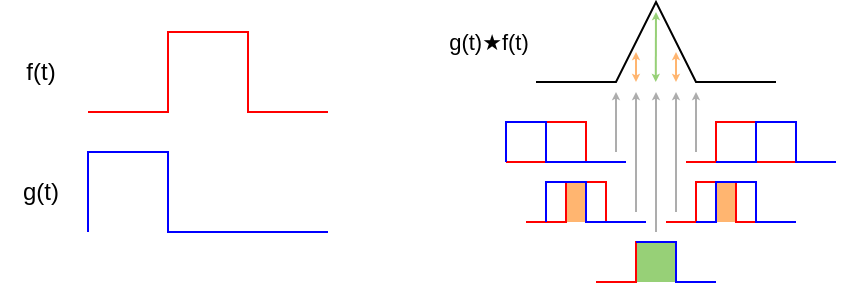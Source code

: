 <mxfile version="24.8.4">
  <diagram name="Page-1" id="Wo3F-4MoCm3Nn6g5_gXj">
    <mxGraphModel dx="1914" dy="1161" grid="1" gridSize="5" guides="1" tooltips="1" connect="1" arrows="1" fold="1" page="1" pageScale="1" pageWidth="850" pageHeight="1100" math="0" shadow="0">
      <root>
        <mxCell id="0" />
        <mxCell id="1" parent="0" />
        <mxCell id="LpPT17mSEVb4gZpZipFh-7" value="" style="endArrow=none;html=1;rounded=0;strokeColor=#FF0000;" parent="1" edge="1">
          <mxGeometry width="50" height="50" relative="1" as="geometry">
            <mxPoint x="220" y="480" as="sourcePoint" />
            <mxPoint x="340" y="480" as="targetPoint" />
            <Array as="points">
              <mxPoint x="260" y="480" />
              <mxPoint x="260" y="440" />
              <mxPoint x="300" y="440" />
              <mxPoint x="300" y="480" />
              <mxPoint x="340" y="480" />
            </Array>
          </mxGeometry>
        </mxCell>
        <mxCell id="LpPT17mSEVb4gZpZipFh-10" value="&lt;div&gt;f(t)&lt;/div&gt;" style="text;html=1;align=center;verticalAlign=middle;resizable=0;points=[];autosize=1;strokeColor=none;fillColor=none;" parent="1" vertex="1">
          <mxGeometry x="176" y="445" width="40" height="30" as="geometry" />
        </mxCell>
        <mxCell id="LpPT17mSEVb4gZpZipFh-11" value="&lt;div&gt;g(t)&lt;/div&gt;" style="text;html=1;align=center;verticalAlign=middle;resizable=0;points=[];autosize=1;strokeColor=none;fillColor=none;" parent="1" vertex="1">
          <mxGeometry x="176" y="505" width="40" height="30" as="geometry" />
        </mxCell>
        <mxCell id="LpPT17mSEVb4gZpZipFh-20" value="" style="endArrow=none;html=1;rounded=0;strokeColor=#0000FF;" parent="1" edge="1">
          <mxGeometry width="50" height="50" relative="1" as="geometry">
            <mxPoint x="220" y="540" as="sourcePoint" />
            <mxPoint x="340" y="540" as="targetPoint" />
            <Array as="points">
              <mxPoint x="220" y="500" />
              <mxPoint x="260" y="500" />
              <mxPoint x="260" y="540" />
              <mxPoint x="340" y="540" />
            </Array>
          </mxGeometry>
        </mxCell>
        <mxCell id="LpPT17mSEVb4gZpZipFh-23" value="" style="endArrow=none;html=1;rounded=0;" parent="1" edge="1">
          <mxGeometry width="50" height="50" relative="1" as="geometry">
            <mxPoint x="444" y="465" as="sourcePoint" />
            <mxPoint x="564" y="465" as="targetPoint" />
            <Array as="points">
              <mxPoint x="484" y="465" />
              <mxPoint x="504" y="425" />
              <mxPoint x="524" y="465" />
            </Array>
          </mxGeometry>
        </mxCell>
        <mxCell id="LpPT17mSEVb4gZpZipFh-24" value="" style="group" parent="1" vertex="1" connectable="0">
          <mxGeometry x="429" y="485" width="60" height="20" as="geometry" />
        </mxCell>
        <mxCell id="LpPT17mSEVb4gZpZipFh-21" value="" style="endArrow=none;html=1;rounded=0;strokeColor=#FF0000;" parent="LpPT17mSEVb4gZpZipFh-24" edge="1">
          <mxGeometry width="50" height="50" relative="1" as="geometry">
            <mxPoint y="20" as="sourcePoint" />
            <mxPoint x="60" y="20" as="targetPoint" />
            <Array as="points">
              <mxPoint x="20" y="20" />
              <mxPoint x="20" />
              <mxPoint x="40" />
              <mxPoint x="40" y="20" />
              <mxPoint x="60" y="20" />
            </Array>
          </mxGeometry>
        </mxCell>
        <mxCell id="LpPT17mSEVb4gZpZipFh-22" value="" style="endArrow=none;html=1;rounded=0;strokeColor=#0000FF;" parent="LpPT17mSEVb4gZpZipFh-24" edge="1">
          <mxGeometry width="50" height="50" relative="1" as="geometry">
            <mxPoint y="20" as="sourcePoint" />
            <mxPoint x="60" y="20" as="targetPoint" />
            <Array as="points">
              <mxPoint />
              <mxPoint x="20" />
              <mxPoint x="20" y="20" />
              <mxPoint x="60" y="20" />
            </Array>
          </mxGeometry>
        </mxCell>
        <mxCell id="LpPT17mSEVb4gZpZipFh-25" value="" style="endArrow=classic;startArrow=none;html=1;rounded=0;strokeWidth=1;startSize=1;endSize=1;startFill=0;strokeColor=#adadad;" parent="1" edge="1">
          <mxGeometry width="50" height="50" relative="1" as="geometry">
            <mxPoint x="484" y="500" as="sourcePoint" />
            <mxPoint x="484" y="470" as="targetPoint" />
          </mxGeometry>
        </mxCell>
        <mxCell id="LpPT17mSEVb4gZpZipFh-35" value="" style="group" parent="1" vertex="1" connectable="0">
          <mxGeometry x="439" y="515" width="60" height="20" as="geometry" />
        </mxCell>
        <mxCell id="LpPT17mSEVb4gZpZipFh-28" value="" style="rounded=0;whiteSpace=wrap;html=1;strokeColor=none;fillColor=#FFB570;connectable=0;" parent="LpPT17mSEVb4gZpZipFh-35" vertex="1">
          <mxGeometry x="20" width="10" height="20" as="geometry" />
        </mxCell>
        <mxCell id="LpPT17mSEVb4gZpZipFh-27" value="" style="endArrow=none;html=1;rounded=0;strokeColor=#FF0000;" parent="LpPT17mSEVb4gZpZipFh-35" edge="1">
          <mxGeometry width="50" height="50" relative="1" as="geometry">
            <mxPoint y="20" as="sourcePoint" />
            <mxPoint x="60" y="20" as="targetPoint" />
            <Array as="points">
              <mxPoint x="20" y="20" />
              <mxPoint x="20" />
              <mxPoint x="40" />
              <mxPoint x="40" y="20" />
              <mxPoint x="60" y="20" />
            </Array>
          </mxGeometry>
        </mxCell>
        <mxCell id="LpPT17mSEVb4gZpZipFh-34" value="" style="endArrow=none;html=1;rounded=0;strokeColor=#0000FF;" parent="LpPT17mSEVb4gZpZipFh-35" edge="1">
          <mxGeometry width="50" height="50" relative="1" as="geometry">
            <mxPoint x="10" y="20" as="sourcePoint" />
            <mxPoint x="60" y="20" as="targetPoint" />
            <Array as="points">
              <mxPoint x="10" y="20" />
              <mxPoint x="10" />
              <mxPoint x="30" />
              <mxPoint x="30" y="20" />
            </Array>
          </mxGeometry>
        </mxCell>
        <mxCell id="LpPT17mSEVb4gZpZipFh-36" value="" style="endArrow=classic;startArrow=none;html=1;rounded=0;strokeWidth=1;startSize=1;endSize=1;startFill=0;strokeColor=#adadad;" parent="1" edge="1">
          <mxGeometry width="50" height="50" relative="1" as="geometry">
            <mxPoint x="494" y="530" as="sourcePoint" />
            <mxPoint x="494" y="470" as="targetPoint" />
          </mxGeometry>
        </mxCell>
        <mxCell id="LpPT17mSEVb4gZpZipFh-38" value="" style="endArrow=classic;startArrow=classic;html=1;rounded=0;strokeWidth=1;startSize=1;endSize=1;startFill=1;strokeColor=#FFB570;" parent="1" edge="1">
          <mxGeometry width="50" height="50" relative="1" as="geometry">
            <mxPoint x="494" y="465" as="sourcePoint" />
            <mxPoint x="494" y="450" as="targetPoint" />
          </mxGeometry>
        </mxCell>
        <mxCell id="LpPT17mSEVb4gZpZipFh-44" value="" style="endArrow=classic;startArrow=none;html=1;rounded=0;strokeWidth=1;startSize=1;endSize=1;startFill=0;strokeColor=#adadad;" parent="1" edge="1">
          <mxGeometry width="50" height="50" relative="1" as="geometry">
            <mxPoint x="504" y="540" as="sourcePoint" />
            <mxPoint x="504" y="470" as="targetPoint" />
          </mxGeometry>
        </mxCell>
        <mxCell id="LpPT17mSEVb4gZpZipFh-45" value="" style="endArrow=classic;startArrow=classic;html=1;rounded=0;strokeWidth=1;startSize=1;endSize=1;startFill=1;strokeColor=#97D077;" parent="1" edge="1">
          <mxGeometry width="50" height="50" relative="1" as="geometry">
            <mxPoint x="503.88" y="465" as="sourcePoint" />
            <mxPoint x="504" y="430" as="targetPoint" />
          </mxGeometry>
        </mxCell>
        <mxCell id="LpPT17mSEVb4gZpZipFh-50" value="" style="endArrow=classic;startArrow=none;html=1;rounded=0;strokeWidth=1;startSize=1;endSize=1;startFill=0;strokeColor=#adadad;" parent="1" edge="1">
          <mxGeometry width="50" height="50" relative="1" as="geometry">
            <mxPoint x="514" y="530" as="sourcePoint" />
            <mxPoint x="514" y="470" as="targetPoint" />
          </mxGeometry>
        </mxCell>
        <mxCell id="LpPT17mSEVb4gZpZipFh-53" value="" style="rounded=0;whiteSpace=wrap;html=1;strokeColor=none;fillColor=#FFB570;connectable=0;" parent="1" vertex="1">
          <mxGeometry x="534" y="515" width="10" height="20" as="geometry" />
        </mxCell>
        <mxCell id="LpPT17mSEVb4gZpZipFh-55" value="" style="endArrow=none;html=1;rounded=0;strokeColor=#FF0000;" parent="1" edge="1">
          <mxGeometry width="50" height="50" relative="1" as="geometry">
            <mxPoint x="509" y="535" as="sourcePoint" />
            <mxPoint x="574" y="535" as="targetPoint" />
            <Array as="points">
              <mxPoint x="524" y="535" />
              <mxPoint x="524" y="515" />
              <mxPoint x="544" y="515" />
              <mxPoint x="544" y="535" />
            </Array>
          </mxGeometry>
        </mxCell>
        <mxCell id="LpPT17mSEVb4gZpZipFh-54" value="" style="endArrow=none;html=1;rounded=0;strokeColor=#0000FF;" parent="1" edge="1">
          <mxGeometry width="50" height="50" relative="1" as="geometry">
            <mxPoint x="524" y="535" as="sourcePoint" />
            <mxPoint x="574" y="535" as="targetPoint" />
            <Array as="points">
              <mxPoint x="524" y="535" />
              <mxPoint x="534" y="535" />
              <mxPoint x="534" y="515" />
              <mxPoint x="554" y="515" />
              <mxPoint x="554" y="535" />
              <mxPoint x="574" y="535" />
            </Array>
          </mxGeometry>
        </mxCell>
        <mxCell id="LpPT17mSEVb4gZpZipFh-42" value="" style="rounded=0;whiteSpace=wrap;html=1;strokeColor=none;fillColor=#97D077;" parent="1" vertex="1">
          <mxGeometry x="494" y="545" width="20" height="20" as="geometry" />
        </mxCell>
        <mxCell id="LpPT17mSEVb4gZpZipFh-41" value="" style="group" parent="1" vertex="1" connectable="0">
          <mxGeometry x="474" y="545" width="60" height="20" as="geometry" />
        </mxCell>
        <mxCell id="LpPT17mSEVb4gZpZipFh-40" value="" style="endArrow=none;html=1;rounded=0;strokeColor=#FF0000;" parent="LpPT17mSEVb4gZpZipFh-41" edge="1">
          <mxGeometry width="50" height="50" relative="1" as="geometry">
            <mxPoint y="20" as="sourcePoint" />
            <mxPoint x="60" y="20" as="targetPoint" />
            <Array as="points">
              <mxPoint x="20" y="20" />
              <mxPoint x="20" />
              <mxPoint x="40" />
              <mxPoint x="40" y="20" />
              <mxPoint x="60" y="20" />
            </Array>
          </mxGeometry>
        </mxCell>
        <mxCell id="LpPT17mSEVb4gZpZipFh-39" value="" style="endArrow=none;html=1;rounded=0;strokeColor=#0000FF;" parent="LpPT17mSEVb4gZpZipFh-41" edge="1">
          <mxGeometry width="50" height="50" relative="1" as="geometry">
            <mxPoint x="20" as="sourcePoint" />
            <mxPoint x="55" y="20" as="targetPoint" />
            <Array as="points">
              <mxPoint x="20" />
              <mxPoint x="40" />
              <mxPoint x="40" y="10" />
              <mxPoint x="40" y="20" />
              <mxPoint x="55" y="20" />
              <mxPoint x="60" y="20" />
            </Array>
          </mxGeometry>
        </mxCell>
        <mxCell id="LpPT17mSEVb4gZpZipFh-56" value="" style="endArrow=classic;startArrow=classic;html=1;rounded=0;strokeWidth=1;startSize=1;endSize=1;startFill=1;strokeColor=#FFB570;" parent="1" edge="1">
          <mxGeometry width="50" height="50" relative="1" as="geometry">
            <mxPoint x="514" y="465" as="sourcePoint" />
            <mxPoint x="514" y="450" as="targetPoint" />
          </mxGeometry>
        </mxCell>
        <mxCell id="LpPT17mSEVb4gZpZipFh-59" value="" style="endArrow=none;html=1;rounded=0;strokeColor=#FF0000;" parent="1" edge="1">
          <mxGeometry width="50" height="50" relative="1" as="geometry">
            <mxPoint x="519" y="505" as="sourcePoint" />
            <mxPoint x="574" y="505" as="targetPoint" />
            <Array as="points">
              <mxPoint x="534" y="505" />
              <mxPoint x="534" y="485" />
              <mxPoint x="554" y="485" />
              <mxPoint x="554" y="505" />
            </Array>
          </mxGeometry>
        </mxCell>
        <mxCell id="LpPT17mSEVb4gZpZipFh-58" value="" style="endArrow=none;html=1;rounded=0;strokeColor=#0000FF;" parent="1" edge="1">
          <mxGeometry width="50" height="50" relative="1" as="geometry">
            <mxPoint x="534" y="505" as="sourcePoint" />
            <mxPoint x="574" y="505" as="targetPoint" />
            <Array as="points">
              <mxPoint x="554" y="505" />
              <mxPoint x="554" y="485" />
              <mxPoint x="574" y="485" />
              <mxPoint x="574" y="505" />
              <mxPoint x="594" y="505" />
            </Array>
          </mxGeometry>
        </mxCell>
        <mxCell id="LpPT17mSEVb4gZpZipFh-60" value="" style="endArrow=classic;startArrow=none;html=1;rounded=0;strokeWidth=1;startSize=1;endSize=1;startFill=0;strokeColor=#adadad;" parent="1" edge="1">
          <mxGeometry width="50" height="50" relative="1" as="geometry">
            <mxPoint x="524" y="500" as="sourcePoint" />
            <mxPoint x="524" y="470" as="targetPoint" />
          </mxGeometry>
        </mxCell>
        <mxCell id="LpPT17mSEVb4gZpZipFh-61" value="&lt;font style=&quot;font-size: 11px;&quot;&gt;g(t)★f(t)&lt;/font&gt;" style="text;html=1;align=center;verticalAlign=middle;resizable=0;points=[];autosize=1;strokeColor=none;fillColor=none;" parent="1" vertex="1">
          <mxGeometry x="390" y="430" width="60" height="30" as="geometry" />
        </mxCell>
      </root>
    </mxGraphModel>
  </diagram>
</mxfile>
